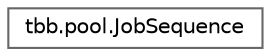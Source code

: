 digraph "类继承关系图"
{
 // LATEX_PDF_SIZE
  bgcolor="transparent";
  edge [fontname=Helvetica,fontsize=10,labelfontname=Helvetica,labelfontsize=10];
  node [fontname=Helvetica,fontsize=10,shape=box,height=0.2,width=0.4];
  rankdir="LR";
  Node0 [id="Node000000",label="tbb.pool.JobSequence",height=0.2,width=0.4,color="grey40", fillcolor="white", style="filled",URL="$classtbb_1_1pool_1_1_job_sequence.html",tooltip=" "];
}
